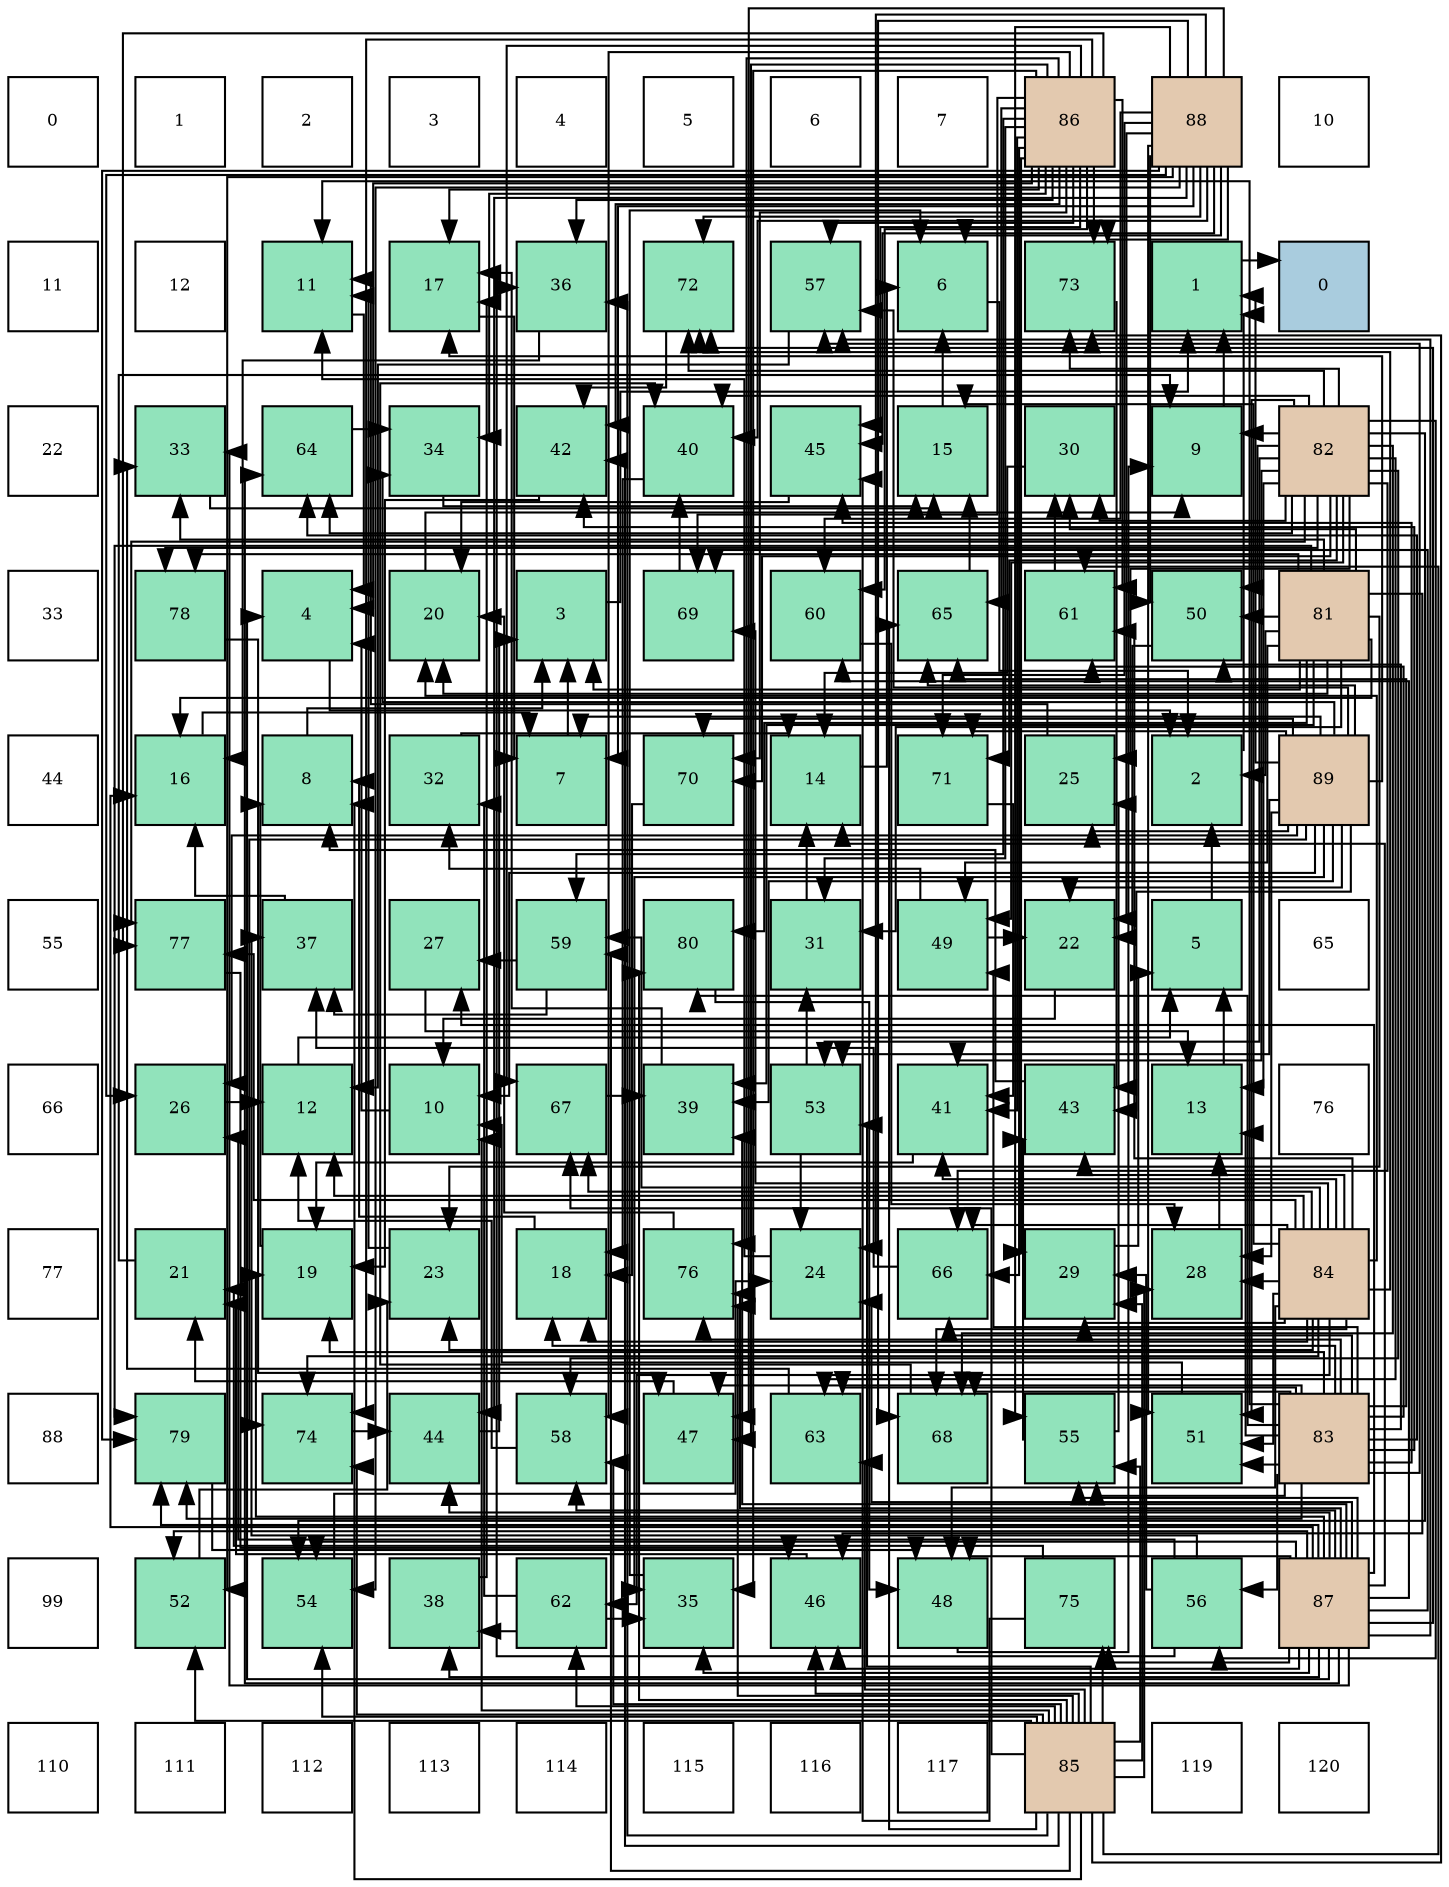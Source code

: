 digraph layout{
 rankdir=TB;
 splines=ortho;
 node [style=filled shape=square fixedsize=true width=0.6];
0[label="0", fontsize=8, fillcolor="#ffffff"];
1[label="1", fontsize=8, fillcolor="#ffffff"];
2[label="2", fontsize=8, fillcolor="#ffffff"];
3[label="3", fontsize=8, fillcolor="#ffffff"];
4[label="4", fontsize=8, fillcolor="#ffffff"];
5[label="5", fontsize=8, fillcolor="#ffffff"];
6[label="6", fontsize=8, fillcolor="#ffffff"];
7[label="7", fontsize=8, fillcolor="#ffffff"];
8[label="86", fontsize=8, fillcolor="#e3c9af"];
9[label="88", fontsize=8, fillcolor="#e3c9af"];
10[label="10", fontsize=8, fillcolor="#ffffff"];
11[label="11", fontsize=8, fillcolor="#ffffff"];
12[label="12", fontsize=8, fillcolor="#ffffff"];
13[label="11", fontsize=8, fillcolor="#91e3bb"];
14[label="17", fontsize=8, fillcolor="#91e3bb"];
15[label="36", fontsize=8, fillcolor="#91e3bb"];
16[label="72", fontsize=8, fillcolor="#91e3bb"];
17[label="57", fontsize=8, fillcolor="#91e3bb"];
18[label="6", fontsize=8, fillcolor="#91e3bb"];
19[label="73", fontsize=8, fillcolor="#91e3bb"];
20[label="1", fontsize=8, fillcolor="#91e3bb"];
21[label="0", fontsize=8, fillcolor="#a9ccde"];
22[label="22", fontsize=8, fillcolor="#ffffff"];
23[label="33", fontsize=8, fillcolor="#91e3bb"];
24[label="64", fontsize=8, fillcolor="#91e3bb"];
25[label="34", fontsize=8, fillcolor="#91e3bb"];
26[label="42", fontsize=8, fillcolor="#91e3bb"];
27[label="40", fontsize=8, fillcolor="#91e3bb"];
28[label="45", fontsize=8, fillcolor="#91e3bb"];
29[label="15", fontsize=8, fillcolor="#91e3bb"];
30[label="30", fontsize=8, fillcolor="#91e3bb"];
31[label="9", fontsize=8, fillcolor="#91e3bb"];
32[label="82", fontsize=8, fillcolor="#e3c9af"];
33[label="33", fontsize=8, fillcolor="#ffffff"];
34[label="78", fontsize=8, fillcolor="#91e3bb"];
35[label="4", fontsize=8, fillcolor="#91e3bb"];
36[label="20", fontsize=8, fillcolor="#91e3bb"];
37[label="3", fontsize=8, fillcolor="#91e3bb"];
38[label="69", fontsize=8, fillcolor="#91e3bb"];
39[label="60", fontsize=8, fillcolor="#91e3bb"];
40[label="65", fontsize=8, fillcolor="#91e3bb"];
41[label="61", fontsize=8, fillcolor="#91e3bb"];
42[label="50", fontsize=8, fillcolor="#91e3bb"];
43[label="81", fontsize=8, fillcolor="#e3c9af"];
44[label="44", fontsize=8, fillcolor="#ffffff"];
45[label="16", fontsize=8, fillcolor="#91e3bb"];
46[label="8", fontsize=8, fillcolor="#91e3bb"];
47[label="32", fontsize=8, fillcolor="#91e3bb"];
48[label="7", fontsize=8, fillcolor="#91e3bb"];
49[label="70", fontsize=8, fillcolor="#91e3bb"];
50[label="14", fontsize=8, fillcolor="#91e3bb"];
51[label="71", fontsize=8, fillcolor="#91e3bb"];
52[label="25", fontsize=8, fillcolor="#91e3bb"];
53[label="2", fontsize=8, fillcolor="#91e3bb"];
54[label="89", fontsize=8, fillcolor="#e3c9af"];
55[label="55", fontsize=8, fillcolor="#ffffff"];
56[label="77", fontsize=8, fillcolor="#91e3bb"];
57[label="37", fontsize=8, fillcolor="#91e3bb"];
58[label="27", fontsize=8, fillcolor="#91e3bb"];
59[label="59", fontsize=8, fillcolor="#91e3bb"];
60[label="80", fontsize=8, fillcolor="#91e3bb"];
61[label="31", fontsize=8, fillcolor="#91e3bb"];
62[label="49", fontsize=8, fillcolor="#91e3bb"];
63[label="22", fontsize=8, fillcolor="#91e3bb"];
64[label="5", fontsize=8, fillcolor="#91e3bb"];
65[label="65", fontsize=8, fillcolor="#ffffff"];
66[label="66", fontsize=8, fillcolor="#ffffff"];
67[label="26", fontsize=8, fillcolor="#91e3bb"];
68[label="12", fontsize=8, fillcolor="#91e3bb"];
69[label="10", fontsize=8, fillcolor="#91e3bb"];
70[label="67", fontsize=8, fillcolor="#91e3bb"];
71[label="39", fontsize=8, fillcolor="#91e3bb"];
72[label="53", fontsize=8, fillcolor="#91e3bb"];
73[label="41", fontsize=8, fillcolor="#91e3bb"];
74[label="43", fontsize=8, fillcolor="#91e3bb"];
75[label="13", fontsize=8, fillcolor="#91e3bb"];
76[label="76", fontsize=8, fillcolor="#ffffff"];
77[label="77", fontsize=8, fillcolor="#ffffff"];
78[label="21", fontsize=8, fillcolor="#91e3bb"];
79[label="19", fontsize=8, fillcolor="#91e3bb"];
80[label="23", fontsize=8, fillcolor="#91e3bb"];
81[label="18", fontsize=8, fillcolor="#91e3bb"];
82[label="76", fontsize=8, fillcolor="#91e3bb"];
83[label="24", fontsize=8, fillcolor="#91e3bb"];
84[label="66", fontsize=8, fillcolor="#91e3bb"];
85[label="29", fontsize=8, fillcolor="#91e3bb"];
86[label="28", fontsize=8, fillcolor="#91e3bb"];
87[label="84", fontsize=8, fillcolor="#e3c9af"];
88[label="88", fontsize=8, fillcolor="#ffffff"];
89[label="79", fontsize=8, fillcolor="#91e3bb"];
90[label="74", fontsize=8, fillcolor="#91e3bb"];
91[label="44", fontsize=8, fillcolor="#91e3bb"];
92[label="58", fontsize=8, fillcolor="#91e3bb"];
93[label="47", fontsize=8, fillcolor="#91e3bb"];
94[label="63", fontsize=8, fillcolor="#91e3bb"];
95[label="68", fontsize=8, fillcolor="#91e3bb"];
96[label="55", fontsize=8, fillcolor="#91e3bb"];
97[label="51", fontsize=8, fillcolor="#91e3bb"];
98[label="83", fontsize=8, fillcolor="#e3c9af"];
99[label="99", fontsize=8, fillcolor="#ffffff"];
100[label="52", fontsize=8, fillcolor="#91e3bb"];
101[label="54", fontsize=8, fillcolor="#91e3bb"];
102[label="38", fontsize=8, fillcolor="#91e3bb"];
103[label="62", fontsize=8, fillcolor="#91e3bb"];
104[label="35", fontsize=8, fillcolor="#91e3bb"];
105[label="46", fontsize=8, fillcolor="#91e3bb"];
106[label="48", fontsize=8, fillcolor="#91e3bb"];
107[label="75", fontsize=8, fillcolor="#91e3bb"];
108[label="56", fontsize=8, fillcolor="#91e3bb"];
109[label="87", fontsize=8, fillcolor="#e3c9af"];
110[label="110", fontsize=8, fillcolor="#ffffff"];
111[label="111", fontsize=8, fillcolor="#ffffff"];
112[label="112", fontsize=8, fillcolor="#ffffff"];
113[label="113", fontsize=8, fillcolor="#ffffff"];
114[label="114", fontsize=8, fillcolor="#ffffff"];
115[label="115", fontsize=8, fillcolor="#ffffff"];
116[label="116", fontsize=8, fillcolor="#ffffff"];
117[label="117", fontsize=8, fillcolor="#ffffff"];
118[label="85", fontsize=8, fillcolor="#e3c9af"];
119[label="119", fontsize=8, fillcolor="#ffffff"];
120[label="120", fontsize=8, fillcolor="#ffffff"];
edge [constraint=false, style=vis];20 -> 21;
53 -> 20;
37 -> 20;
35 -> 53;
64 -> 53;
18 -> 53;
48 -> 37;
46 -> 37;
31 -> 20;
69 -> 35;
13 -> 35;
68 -> 64;
75 -> 64;
50 -> 18;
29 -> 18;
45 -> 48;
14 -> 48;
81 -> 46;
79 -> 46;
36 -> 31;
78 -> 31;
63 -> 69;
80 -> 13;
83 -> 13;
52 -> 13;
67 -> 68;
58 -> 75;
86 -> 75;
85 -> 64;
30 -> 50;
61 -> 50;
47 -> 50;
23 -> 29;
25 -> 29;
104 -> 18;
15 -> 45;
57 -> 45;
102 -> 14;
71 -> 14;
27 -> 81;
73 -> 79;
26 -> 79;
74 -> 46;
91 -> 37;
28 -> 36;
105 -> 78;
93 -> 78;
106 -> 31;
62 -> 63;
62 -> 47;
42 -> 63;
97 -> 69;
100 -> 80;
72 -> 83;
72 -> 61;
101 -> 83;
96 -> 52;
96 -> 74;
108 -> 67;
108 -> 85;
108 -> 15;
108 -> 57;
17 -> 68;
92 -> 68;
59 -> 58;
59 -> 57;
39 -> 86;
41 -> 30;
103 -> 47;
103 -> 104;
103 -> 102;
94 -> 23;
24 -> 25;
40 -> 29;
84 -> 57;
70 -> 71;
95 -> 27;
38 -> 27;
49 -> 81;
51 -> 73;
16 -> 26;
19 -> 74;
90 -> 91;
107 -> 78;
107 -> 28;
82 -> 36;
56 -> 105;
34 -> 93;
89 -> 106;
60 -> 106;
43 -> 53;
43 -> 37;
43 -> 45;
43 -> 36;
43 -> 80;
43 -> 30;
43 -> 61;
43 -> 23;
43 -> 71;
43 -> 105;
43 -> 62;
43 -> 42;
43 -> 34;
43 -> 89;
43 -> 60;
32 -> 31;
32 -> 75;
32 -> 52;
32 -> 30;
32 -> 27;
32 -> 73;
32 -> 62;
32 -> 42;
32 -> 97;
32 -> 72;
32 -> 101;
32 -> 108;
32 -> 92;
32 -> 94;
32 -> 24;
32 -> 84;
32 -> 95;
32 -> 49;
32 -> 51;
32 -> 16;
32 -> 19;
32 -> 56;
32 -> 34;
98 -> 13;
98 -> 75;
98 -> 81;
98 -> 79;
98 -> 26;
98 -> 28;
98 -> 93;
98 -> 62;
98 -> 42;
98 -> 97;
98 -> 96;
98 -> 108;
98 -> 17;
98 -> 41;
98 -> 94;
98 -> 24;
98 -> 40;
98 -> 84;
98 -> 95;
98 -> 82;
98 -> 89;
98 -> 60;
87 -> 68;
87 -> 29;
87 -> 81;
87 -> 36;
87 -> 80;
87 -> 86;
87 -> 85;
87 -> 73;
87 -> 74;
87 -> 106;
87 -> 97;
87 -> 59;
87 -> 41;
87 -> 103;
87 -> 84;
87 -> 70;
87 -> 95;
87 -> 38;
87 -> 16;
87 -> 90;
87 -> 56;
118 -> 46;
118 -> 69;
118 -> 86;
118 -> 85;
118 -> 15;
118 -> 26;
118 -> 105;
118 -> 100;
118 -> 72;
118 -> 101;
118 -> 96;
118 -> 92;
118 -> 59;
118 -> 41;
118 -> 103;
118 -> 94;
118 -> 40;
118 -> 70;
118 -> 19;
118 -> 90;
118 -> 107;
118 -> 82;
118 -> 60;
8 -> 35;
8 -> 14;
8 -> 85;
8 -> 61;
8 -> 25;
8 -> 104;
8 -> 15;
8 -> 73;
8 -> 26;
8 -> 28;
8 -> 93;
8 -> 17;
8 -> 92;
8 -> 59;
8 -> 39;
8 -> 41;
8 -> 40;
8 -> 84;
8 -> 70;
8 -> 38;
8 -> 49;
8 -> 19;
8 -> 90;
8 -> 82;
8 -> 56;
109 -> 35;
109 -> 50;
109 -> 45;
109 -> 79;
109 -> 83;
109 -> 58;
109 -> 23;
109 -> 104;
109 -> 102;
109 -> 71;
109 -> 91;
109 -> 105;
109 -> 106;
109 -> 100;
109 -> 101;
109 -> 96;
109 -> 17;
109 -> 92;
109 -> 39;
109 -> 24;
109 -> 38;
109 -> 16;
109 -> 107;
109 -> 82;
109 -> 89;
9 -> 18;
9 -> 48;
9 -> 63;
9 -> 83;
9 -> 67;
9 -> 27;
9 -> 91;
9 -> 28;
9 -> 93;
9 -> 42;
9 -> 97;
9 -> 100;
9 -> 101;
9 -> 96;
9 -> 39;
9 -> 95;
9 -> 51;
9 -> 16;
9 -> 19;
9 -> 89;
54 -> 20;
54 -> 48;
54 -> 69;
54 -> 14;
54 -> 63;
54 -> 52;
54 -> 67;
54 -> 86;
54 -> 25;
54 -> 104;
54 -> 71;
54 -> 74;
54 -> 72;
54 -> 17;
54 -> 40;
54 -> 49;
54 -> 51;
54 -> 90;
edge [constraint=true, style=invis];
0 -> 11 -> 22 -> 33 -> 44 -> 55 -> 66 -> 77 -> 88 -> 99 -> 110;
1 -> 12 -> 23 -> 34 -> 45 -> 56 -> 67 -> 78 -> 89 -> 100 -> 111;
2 -> 13 -> 24 -> 35 -> 46 -> 57 -> 68 -> 79 -> 90 -> 101 -> 112;
3 -> 14 -> 25 -> 36 -> 47 -> 58 -> 69 -> 80 -> 91 -> 102 -> 113;
4 -> 15 -> 26 -> 37 -> 48 -> 59 -> 70 -> 81 -> 92 -> 103 -> 114;
5 -> 16 -> 27 -> 38 -> 49 -> 60 -> 71 -> 82 -> 93 -> 104 -> 115;
6 -> 17 -> 28 -> 39 -> 50 -> 61 -> 72 -> 83 -> 94 -> 105 -> 116;
7 -> 18 -> 29 -> 40 -> 51 -> 62 -> 73 -> 84 -> 95 -> 106 -> 117;
8 -> 19 -> 30 -> 41 -> 52 -> 63 -> 74 -> 85 -> 96 -> 107 -> 118;
9 -> 20 -> 31 -> 42 -> 53 -> 64 -> 75 -> 86 -> 97 -> 108 -> 119;
10 -> 21 -> 32 -> 43 -> 54 -> 65 -> 76 -> 87 -> 98 -> 109 -> 120;
rank = same {0 -> 1 -> 2 -> 3 -> 4 -> 5 -> 6 -> 7 -> 8 -> 9 -> 10};
rank = same {11 -> 12 -> 13 -> 14 -> 15 -> 16 -> 17 -> 18 -> 19 -> 20 -> 21};
rank = same {22 -> 23 -> 24 -> 25 -> 26 -> 27 -> 28 -> 29 -> 30 -> 31 -> 32};
rank = same {33 -> 34 -> 35 -> 36 -> 37 -> 38 -> 39 -> 40 -> 41 -> 42 -> 43};
rank = same {44 -> 45 -> 46 -> 47 -> 48 -> 49 -> 50 -> 51 -> 52 -> 53 -> 54};
rank = same {55 -> 56 -> 57 -> 58 -> 59 -> 60 -> 61 -> 62 -> 63 -> 64 -> 65};
rank = same {66 -> 67 -> 68 -> 69 -> 70 -> 71 -> 72 -> 73 -> 74 -> 75 -> 76};
rank = same {77 -> 78 -> 79 -> 80 -> 81 -> 82 -> 83 -> 84 -> 85 -> 86 -> 87};
rank = same {88 -> 89 -> 90 -> 91 -> 92 -> 93 -> 94 -> 95 -> 96 -> 97 -> 98};
rank = same {99 -> 100 -> 101 -> 102 -> 103 -> 104 -> 105 -> 106 -> 107 -> 108 -> 109};
rank = same {110 -> 111 -> 112 -> 113 -> 114 -> 115 -> 116 -> 117 -> 118 -> 119 -> 120};
}